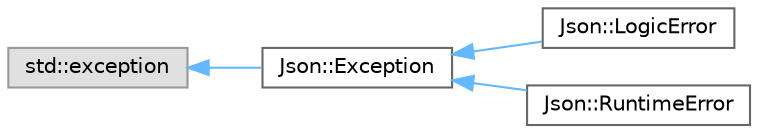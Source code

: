 digraph "Graphical Class Hierarchy"
{
 // LATEX_PDF_SIZE
  bgcolor="transparent";
  edge [fontname=Helvetica,fontsize=10,labelfontname=Helvetica,labelfontsize=10];
  node [fontname=Helvetica,fontsize=10,shape=box,height=0.2,width=0.4];
  rankdir="LR";
  Node0 [label="std::exception",height=0.2,width=0.4,color="grey60", fillcolor="#E0E0E0", style="filled",tooltip=" "];
  Node0 -> Node1 [dir="back",color="steelblue1",style="solid"];
  Node1 [label="Json::Exception",height=0.2,width=0.4,color="grey40", fillcolor="white", style="filled",URL="$class_json_1_1_exception.html",tooltip=" "];
  Node1 -> Node2 [dir="back",color="steelblue1",style="solid"];
  Node2 [label="Json::LogicError",height=0.2,width=0.4,color="grey40", fillcolor="white", style="filled",URL="$class_json_1_1_logic_error.html",tooltip=" "];
  Node1 -> Node3 [dir="back",color="steelblue1",style="solid"];
  Node3 [label="Json::RuntimeError",height=0.2,width=0.4,color="grey40", fillcolor="white", style="filled",URL="$class_json_1_1_runtime_error.html",tooltip=" "];
}
